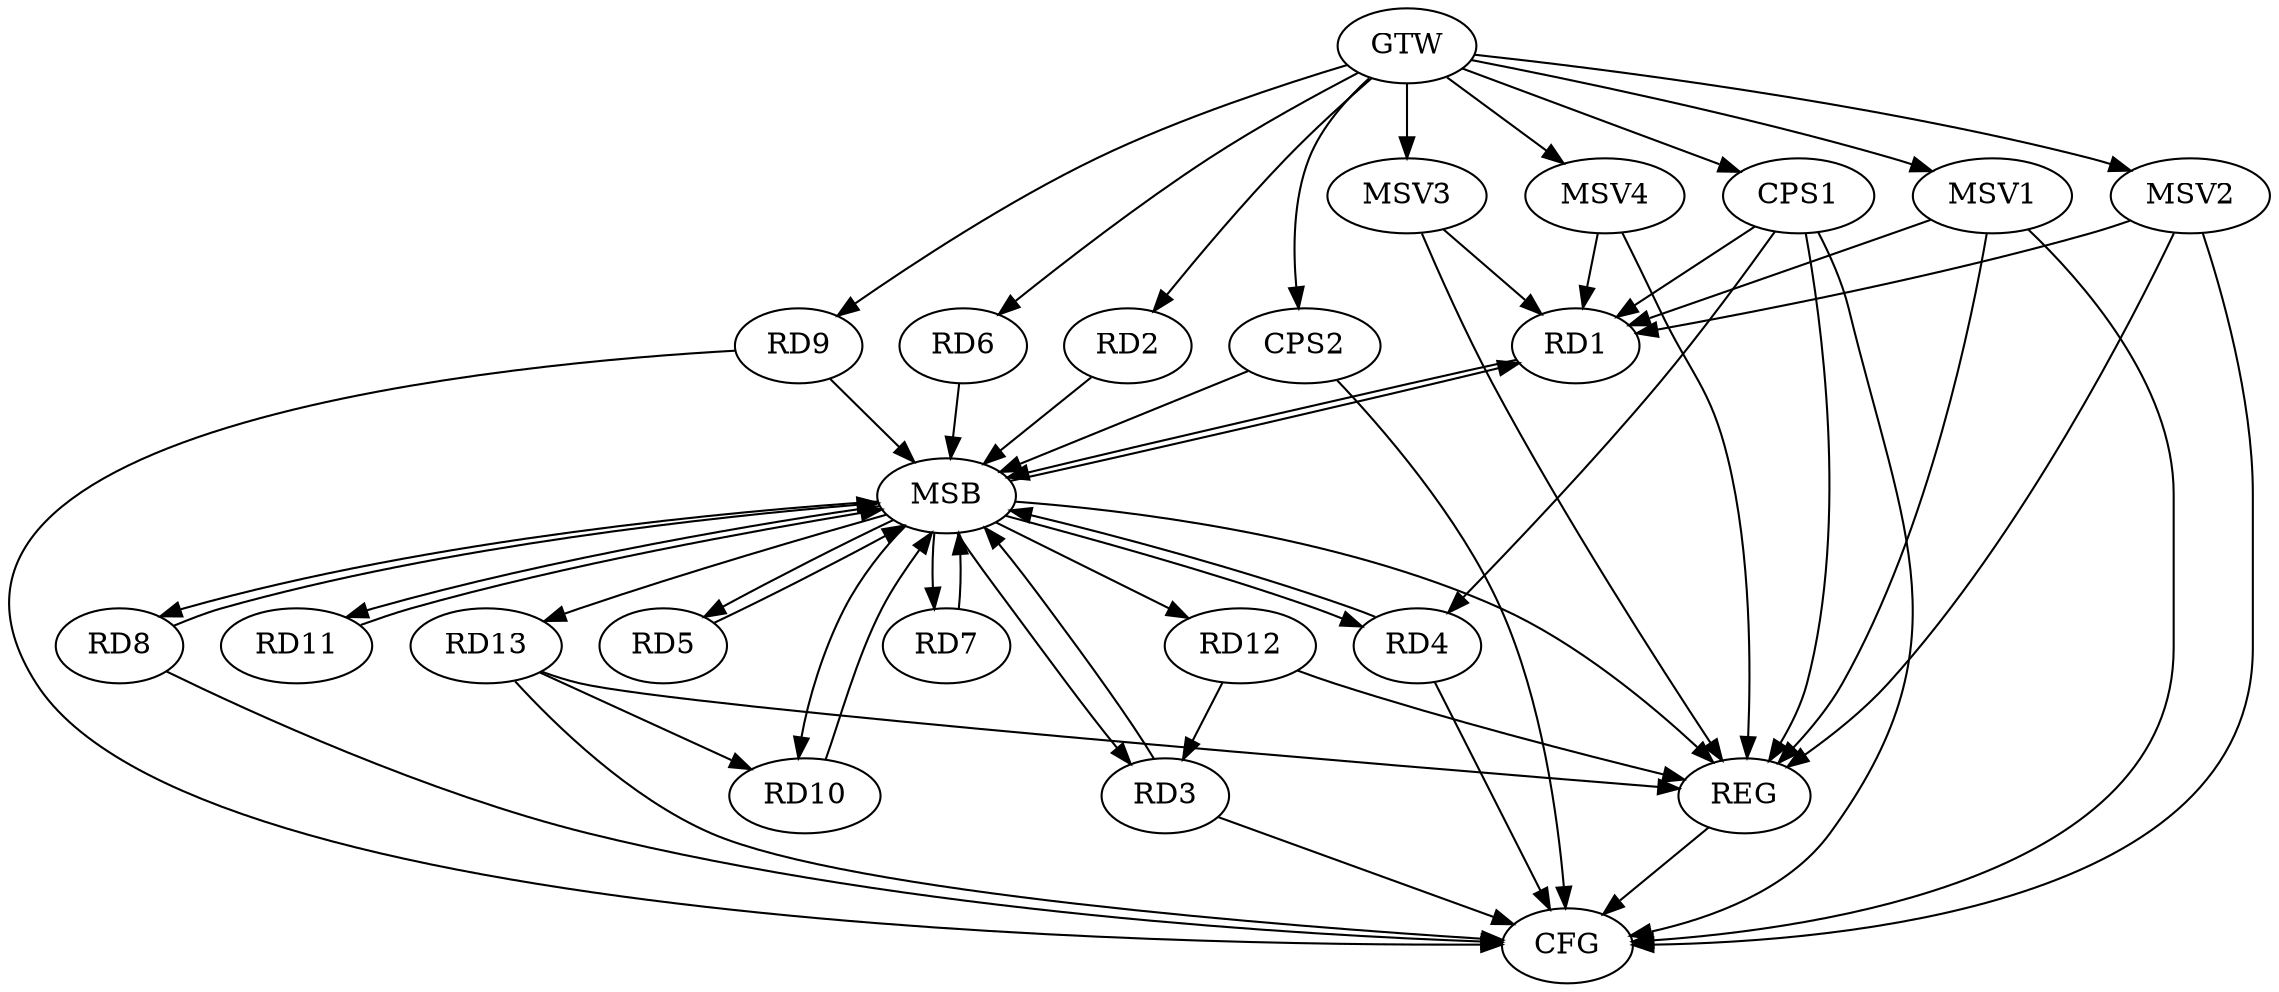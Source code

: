 strict digraph G {
  RD1 [ label="RD1" ];
  RD2 [ label="RD2" ];
  RD3 [ label="RD3" ];
  RD4 [ label="RD4" ];
  RD5 [ label="RD5" ];
  RD6 [ label="RD6" ];
  RD7 [ label="RD7" ];
  RD8 [ label="RD8" ];
  RD9 [ label="RD9" ];
  RD10 [ label="RD10" ];
  RD11 [ label="RD11" ];
  RD12 [ label="RD12" ];
  RD13 [ label="RD13" ];
  CPS1 [ label="CPS1" ];
  CPS2 [ label="CPS2" ];
  GTW [ label="GTW" ];
  REG [ label="REG" ];
  MSB [ label="MSB" ];
  CFG [ label="CFG" ];
  MSV1 [ label="MSV1" ];
  MSV2 [ label="MSV2" ];
  MSV3 [ label="MSV3" ];
  MSV4 [ label="MSV4" ];
  RD12 -> RD3;
  RD13 -> RD10;
  CPS1 -> RD1;
  CPS1 -> RD4;
  GTW -> RD2;
  GTW -> RD6;
  GTW -> RD9;
  GTW -> CPS1;
  GTW -> CPS2;
  RD12 -> REG;
  RD13 -> REG;
  CPS1 -> REG;
  RD1 -> MSB;
  MSB -> REG;
  RD2 -> MSB;
  MSB -> RD11;
  MSB -> RD12;
  RD3 -> MSB;
  MSB -> RD1;
  RD4 -> MSB;
  RD5 -> MSB;
  RD6 -> MSB;
  MSB -> RD7;
  MSB -> RD10;
  RD7 -> MSB;
  RD8 -> MSB;
  RD9 -> MSB;
  MSB -> RD3;
  MSB -> RD5;
  RD10 -> MSB;
  MSB -> RD13;
  RD11 -> MSB;
  MSB -> RD4;
  CPS2 -> MSB;
  MSB -> RD8;
  RD3 -> CFG;
  RD4 -> CFG;
  CPS2 -> CFG;
  CPS1 -> CFG;
  RD13 -> CFG;
  RD8 -> CFG;
  RD9 -> CFG;
  REG -> CFG;
  MSV1 -> RD1;
  MSV2 -> RD1;
  GTW -> MSV1;
  MSV1 -> REG;
  MSV1 -> CFG;
  GTW -> MSV2;
  MSV2 -> REG;
  MSV2 -> CFG;
  MSV3 -> RD1;
  MSV4 -> RD1;
  GTW -> MSV3;
  MSV3 -> REG;
  GTW -> MSV4;
  MSV4 -> REG;
}
